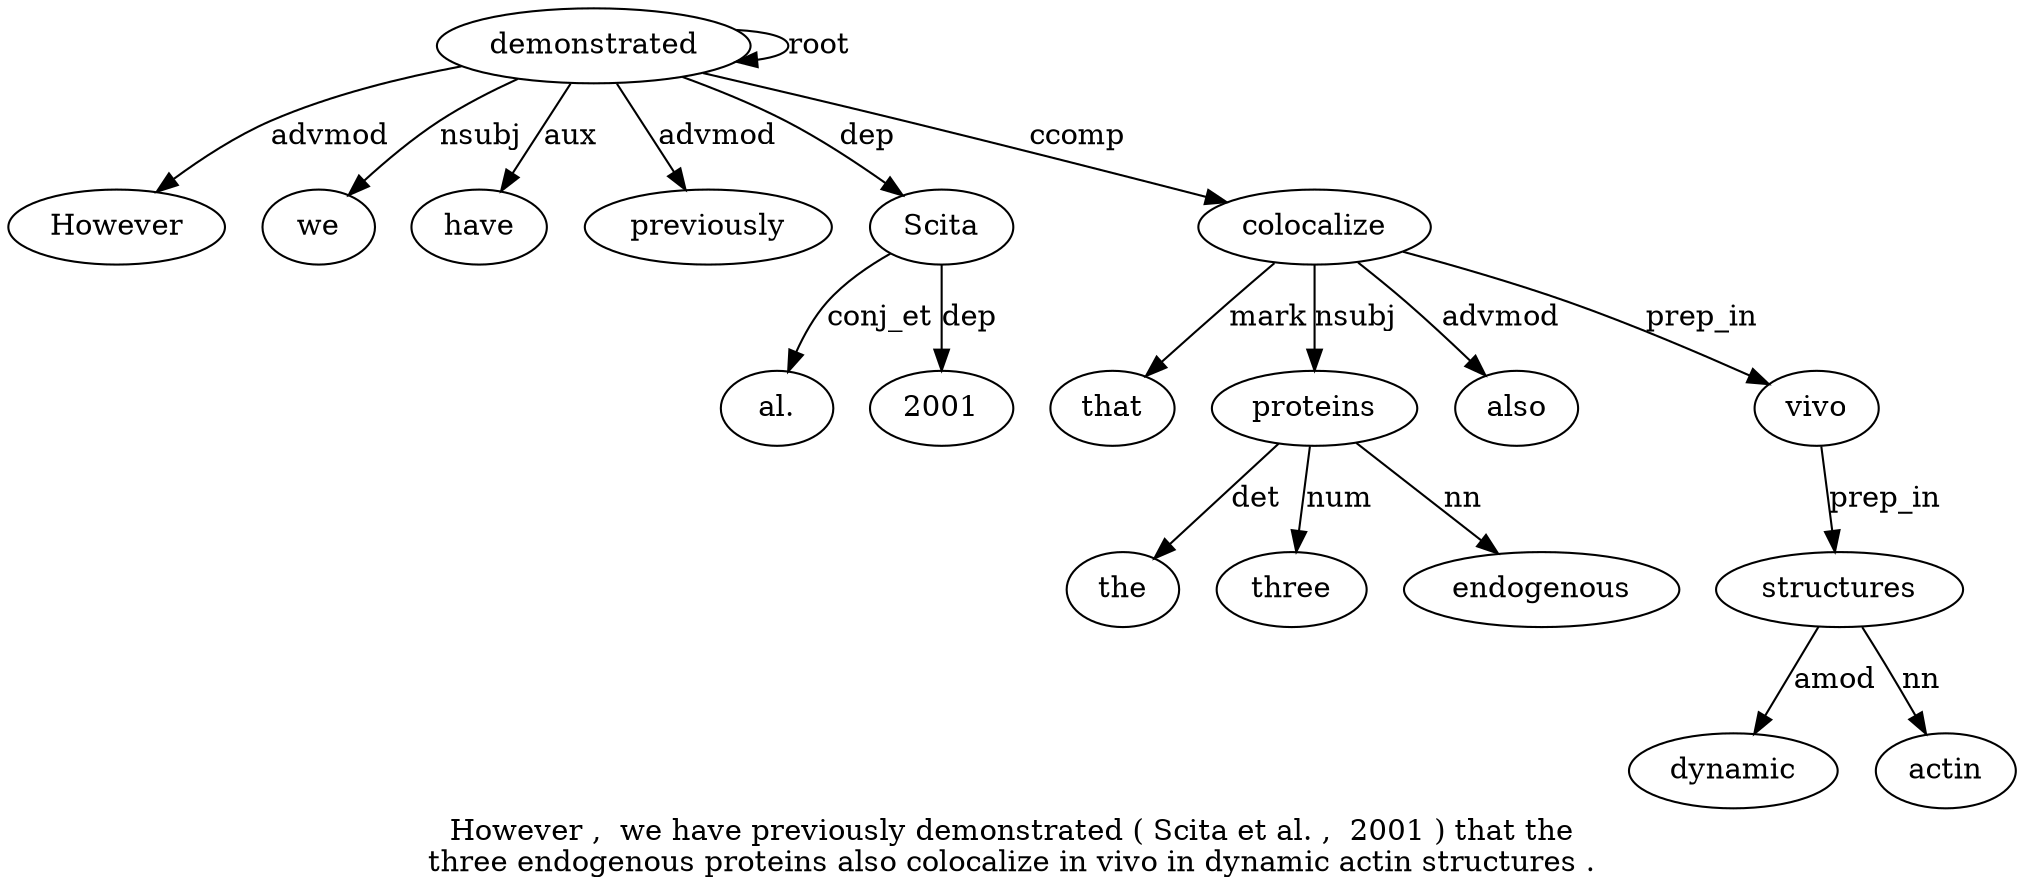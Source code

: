 digraph "However ,  we have previously demonstrated ( Scita et al. ,  2001 ) that the three endogenous proteins also colocalize in vivo in dynamic actin structures ." {
label="However ,  we have previously demonstrated ( Scita et al. ,  2001 ) that the
three endogenous proteins also colocalize in vivo in dynamic actin structures .";
demonstrated6 [style=filled, fillcolor=white, label=demonstrated];
However1 [style=filled, fillcolor=white, label=However];
demonstrated6 -> However1  [label=advmod];
we3 [style=filled, fillcolor=white, label=we];
demonstrated6 -> we3  [label=nsubj];
have4 [style=filled, fillcolor=white, label=have];
demonstrated6 -> have4  [label=aux];
previously5 [style=filled, fillcolor=white, label=previously];
demonstrated6 -> previously5  [label=advmod];
demonstrated6 -> demonstrated6  [label=root];
Scita8 [style=filled, fillcolor=white, label=Scita];
demonstrated6 -> Scita8  [label=dep];
"al.10" [style=filled, fillcolor=white, label="al."];
Scita8 -> "al.10"  [label=conj_et];
2001 [style=filled, fillcolor=white, label=2001];
Scita8 -> 2001  [label=dep];
colocalize20 [style=filled, fillcolor=white, label=colocalize];
that14 [style=filled, fillcolor=white, label=that];
colocalize20 -> that14  [label=mark];
proteins18 [style=filled, fillcolor=white, label=proteins];
the15 [style=filled, fillcolor=white, label=the];
proteins18 -> the15  [label=det];
three16 [style=filled, fillcolor=white, label=three];
proteins18 -> three16  [label=num];
endogenous17 [style=filled, fillcolor=white, label=endogenous];
proteins18 -> endogenous17  [label=nn];
colocalize20 -> proteins18  [label=nsubj];
also19 [style=filled, fillcolor=white, label=also];
colocalize20 -> also19  [label=advmod];
demonstrated6 -> colocalize20  [label=ccomp];
vivo22 [style=filled, fillcolor=white, label=vivo];
colocalize20 -> vivo22  [label=prep_in];
structures26 [style=filled, fillcolor=white, label=structures];
dynamic24 [style=filled, fillcolor=white, label=dynamic];
structures26 -> dynamic24  [label=amod];
actin25 [style=filled, fillcolor=white, label=actin];
structures26 -> actin25  [label=nn];
vivo22 -> structures26  [label=prep_in];
}
